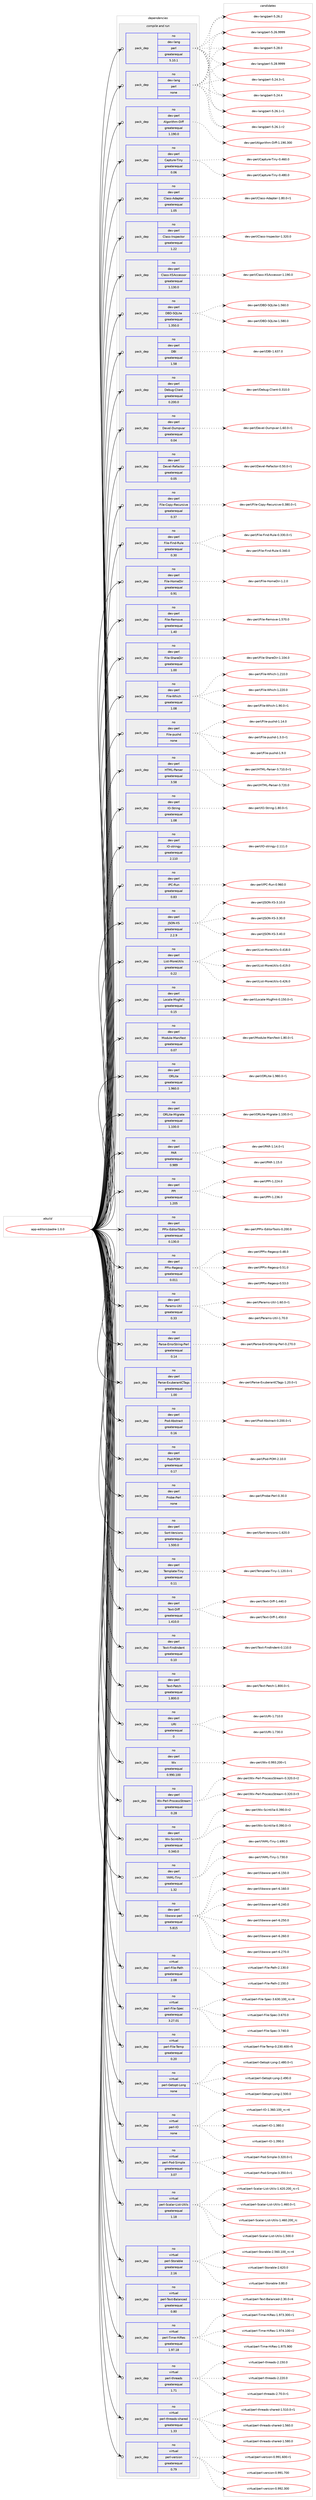 digraph prolog {

# *************
# Graph options
# *************

newrank=true;
concentrate=true;
compound=true;
graph [rankdir=LR,fontname=Helvetica,fontsize=10,ranksep=1.5];#, ranksep=2.5, nodesep=0.2];
edge  [arrowhead=vee];
node  [fontname=Helvetica,fontsize=10];

# **********
# The ebuild
# **********

subgraph cluster_leftcol {
color=gray;
rank=same;
label=<<i>ebuild</i>>;
id [label="app-editors/padre-1.0.0", color=red, width=4, href="../app-editors/padre-1.0.0.svg"];
}

# ****************
# The dependencies
# ****************

subgraph cluster_midcol {
color=gray;
label=<<i>dependencies</i>>;
subgraph cluster_compile {
fillcolor="#eeeeee";
style=filled;
label=<<i>compile</i>>;
}
subgraph cluster_compileandrun {
fillcolor="#eeeeee";
style=filled;
label=<<i>compile and run</i>>;
subgraph pack912309 {
dependency1281270 [label=<<TABLE BORDER="0" CELLBORDER="1" CELLSPACING="0" CELLPADDING="4" WIDTH="220"><TR><TD ROWSPAN="6" CELLPADDING="30">pack_dep</TD></TR><TR><TD WIDTH="110">no</TD></TR><TR><TD>dev-lang</TD></TR><TR><TD>perl</TD></TR><TR><TD>greaterequal</TD></TR><TR><TD>5.10.1</TD></TR></TABLE>>, shape=none, color=blue];
}
id:e -> dependency1281270:w [weight=20,style="solid",arrowhead="odotvee"];
subgraph pack912310 {
dependency1281271 [label=<<TABLE BORDER="0" CELLBORDER="1" CELLSPACING="0" CELLPADDING="4" WIDTH="220"><TR><TD ROWSPAN="6" CELLPADDING="30">pack_dep</TD></TR><TR><TD WIDTH="110">no</TD></TR><TR><TD>dev-lang</TD></TR><TR><TD>perl</TD></TR><TR><TD>none</TD></TR><TR><TD></TD></TR></TABLE>>, shape=none, color=blue];
}
id:e -> dependency1281271:w [weight=20,style="solid",arrowhead="odotvee"];
subgraph pack912311 {
dependency1281272 [label=<<TABLE BORDER="0" CELLBORDER="1" CELLSPACING="0" CELLPADDING="4" WIDTH="220"><TR><TD ROWSPAN="6" CELLPADDING="30">pack_dep</TD></TR><TR><TD WIDTH="110">no</TD></TR><TR><TD>dev-perl</TD></TR><TR><TD>Algorithm-Diff</TD></TR><TR><TD>greaterequal</TD></TR><TR><TD>1.190.0</TD></TR></TABLE>>, shape=none, color=blue];
}
id:e -> dependency1281272:w [weight=20,style="solid",arrowhead="odotvee"];
subgraph pack912312 {
dependency1281273 [label=<<TABLE BORDER="0" CELLBORDER="1" CELLSPACING="0" CELLPADDING="4" WIDTH="220"><TR><TD ROWSPAN="6" CELLPADDING="30">pack_dep</TD></TR><TR><TD WIDTH="110">no</TD></TR><TR><TD>dev-perl</TD></TR><TR><TD>Capture-Tiny</TD></TR><TR><TD>greaterequal</TD></TR><TR><TD>0.06</TD></TR></TABLE>>, shape=none, color=blue];
}
id:e -> dependency1281273:w [weight=20,style="solid",arrowhead="odotvee"];
subgraph pack912313 {
dependency1281274 [label=<<TABLE BORDER="0" CELLBORDER="1" CELLSPACING="0" CELLPADDING="4" WIDTH="220"><TR><TD ROWSPAN="6" CELLPADDING="30">pack_dep</TD></TR><TR><TD WIDTH="110">no</TD></TR><TR><TD>dev-perl</TD></TR><TR><TD>Class-Adapter</TD></TR><TR><TD>greaterequal</TD></TR><TR><TD>1.05</TD></TR></TABLE>>, shape=none, color=blue];
}
id:e -> dependency1281274:w [weight=20,style="solid",arrowhead="odotvee"];
subgraph pack912314 {
dependency1281275 [label=<<TABLE BORDER="0" CELLBORDER="1" CELLSPACING="0" CELLPADDING="4" WIDTH="220"><TR><TD ROWSPAN="6" CELLPADDING="30">pack_dep</TD></TR><TR><TD WIDTH="110">no</TD></TR><TR><TD>dev-perl</TD></TR><TR><TD>Class-Inspector</TD></TR><TR><TD>greaterequal</TD></TR><TR><TD>1.22</TD></TR></TABLE>>, shape=none, color=blue];
}
id:e -> dependency1281275:w [weight=20,style="solid",arrowhead="odotvee"];
subgraph pack912315 {
dependency1281276 [label=<<TABLE BORDER="0" CELLBORDER="1" CELLSPACING="0" CELLPADDING="4" WIDTH="220"><TR><TD ROWSPAN="6" CELLPADDING="30">pack_dep</TD></TR><TR><TD WIDTH="110">no</TD></TR><TR><TD>dev-perl</TD></TR><TR><TD>Class-XSAccessor</TD></TR><TR><TD>greaterequal</TD></TR><TR><TD>1.130.0</TD></TR></TABLE>>, shape=none, color=blue];
}
id:e -> dependency1281276:w [weight=20,style="solid",arrowhead="odotvee"];
subgraph pack912316 {
dependency1281277 [label=<<TABLE BORDER="0" CELLBORDER="1" CELLSPACING="0" CELLPADDING="4" WIDTH="220"><TR><TD ROWSPAN="6" CELLPADDING="30">pack_dep</TD></TR><TR><TD WIDTH="110">no</TD></TR><TR><TD>dev-perl</TD></TR><TR><TD>DBD-SQLite</TD></TR><TR><TD>greaterequal</TD></TR><TR><TD>1.350.0</TD></TR></TABLE>>, shape=none, color=blue];
}
id:e -> dependency1281277:w [weight=20,style="solid",arrowhead="odotvee"];
subgraph pack912317 {
dependency1281278 [label=<<TABLE BORDER="0" CELLBORDER="1" CELLSPACING="0" CELLPADDING="4" WIDTH="220"><TR><TD ROWSPAN="6" CELLPADDING="30">pack_dep</TD></TR><TR><TD WIDTH="110">no</TD></TR><TR><TD>dev-perl</TD></TR><TR><TD>DBI</TD></TR><TR><TD>greaterequal</TD></TR><TR><TD>1.58</TD></TR></TABLE>>, shape=none, color=blue];
}
id:e -> dependency1281278:w [weight=20,style="solid",arrowhead="odotvee"];
subgraph pack912318 {
dependency1281279 [label=<<TABLE BORDER="0" CELLBORDER="1" CELLSPACING="0" CELLPADDING="4" WIDTH="220"><TR><TD ROWSPAN="6" CELLPADDING="30">pack_dep</TD></TR><TR><TD WIDTH="110">no</TD></TR><TR><TD>dev-perl</TD></TR><TR><TD>Debug-Client</TD></TR><TR><TD>greaterequal</TD></TR><TR><TD>0.200.0</TD></TR></TABLE>>, shape=none, color=blue];
}
id:e -> dependency1281279:w [weight=20,style="solid",arrowhead="odotvee"];
subgraph pack912319 {
dependency1281280 [label=<<TABLE BORDER="0" CELLBORDER="1" CELLSPACING="0" CELLPADDING="4" WIDTH="220"><TR><TD ROWSPAN="6" CELLPADDING="30">pack_dep</TD></TR><TR><TD WIDTH="110">no</TD></TR><TR><TD>dev-perl</TD></TR><TR><TD>Devel-Dumpvar</TD></TR><TR><TD>greaterequal</TD></TR><TR><TD>0.04</TD></TR></TABLE>>, shape=none, color=blue];
}
id:e -> dependency1281280:w [weight=20,style="solid",arrowhead="odotvee"];
subgraph pack912320 {
dependency1281281 [label=<<TABLE BORDER="0" CELLBORDER="1" CELLSPACING="0" CELLPADDING="4" WIDTH="220"><TR><TD ROWSPAN="6" CELLPADDING="30">pack_dep</TD></TR><TR><TD WIDTH="110">no</TD></TR><TR><TD>dev-perl</TD></TR><TR><TD>Devel-Refactor</TD></TR><TR><TD>greaterequal</TD></TR><TR><TD>0.05</TD></TR></TABLE>>, shape=none, color=blue];
}
id:e -> dependency1281281:w [weight=20,style="solid",arrowhead="odotvee"];
subgraph pack912321 {
dependency1281282 [label=<<TABLE BORDER="0" CELLBORDER="1" CELLSPACING="0" CELLPADDING="4" WIDTH="220"><TR><TD ROWSPAN="6" CELLPADDING="30">pack_dep</TD></TR><TR><TD WIDTH="110">no</TD></TR><TR><TD>dev-perl</TD></TR><TR><TD>File-Copy-Recursive</TD></TR><TR><TD>greaterequal</TD></TR><TR><TD>0.37</TD></TR></TABLE>>, shape=none, color=blue];
}
id:e -> dependency1281282:w [weight=20,style="solid",arrowhead="odotvee"];
subgraph pack912322 {
dependency1281283 [label=<<TABLE BORDER="0" CELLBORDER="1" CELLSPACING="0" CELLPADDING="4" WIDTH="220"><TR><TD ROWSPAN="6" CELLPADDING="30">pack_dep</TD></TR><TR><TD WIDTH="110">no</TD></TR><TR><TD>dev-perl</TD></TR><TR><TD>File-Find-Rule</TD></TR><TR><TD>greaterequal</TD></TR><TR><TD>0.30</TD></TR></TABLE>>, shape=none, color=blue];
}
id:e -> dependency1281283:w [weight=20,style="solid",arrowhead="odotvee"];
subgraph pack912323 {
dependency1281284 [label=<<TABLE BORDER="0" CELLBORDER="1" CELLSPACING="0" CELLPADDING="4" WIDTH="220"><TR><TD ROWSPAN="6" CELLPADDING="30">pack_dep</TD></TR><TR><TD WIDTH="110">no</TD></TR><TR><TD>dev-perl</TD></TR><TR><TD>File-HomeDir</TD></TR><TR><TD>greaterequal</TD></TR><TR><TD>0.91</TD></TR></TABLE>>, shape=none, color=blue];
}
id:e -> dependency1281284:w [weight=20,style="solid",arrowhead="odotvee"];
subgraph pack912324 {
dependency1281285 [label=<<TABLE BORDER="0" CELLBORDER="1" CELLSPACING="0" CELLPADDING="4" WIDTH="220"><TR><TD ROWSPAN="6" CELLPADDING="30">pack_dep</TD></TR><TR><TD WIDTH="110">no</TD></TR><TR><TD>dev-perl</TD></TR><TR><TD>File-Remove</TD></TR><TR><TD>greaterequal</TD></TR><TR><TD>1.40</TD></TR></TABLE>>, shape=none, color=blue];
}
id:e -> dependency1281285:w [weight=20,style="solid",arrowhead="odotvee"];
subgraph pack912325 {
dependency1281286 [label=<<TABLE BORDER="0" CELLBORDER="1" CELLSPACING="0" CELLPADDING="4" WIDTH="220"><TR><TD ROWSPAN="6" CELLPADDING="30">pack_dep</TD></TR><TR><TD WIDTH="110">no</TD></TR><TR><TD>dev-perl</TD></TR><TR><TD>File-ShareDir</TD></TR><TR><TD>greaterequal</TD></TR><TR><TD>1.00</TD></TR></TABLE>>, shape=none, color=blue];
}
id:e -> dependency1281286:w [weight=20,style="solid",arrowhead="odotvee"];
subgraph pack912326 {
dependency1281287 [label=<<TABLE BORDER="0" CELLBORDER="1" CELLSPACING="0" CELLPADDING="4" WIDTH="220"><TR><TD ROWSPAN="6" CELLPADDING="30">pack_dep</TD></TR><TR><TD WIDTH="110">no</TD></TR><TR><TD>dev-perl</TD></TR><TR><TD>File-Which</TD></TR><TR><TD>greaterequal</TD></TR><TR><TD>1.08</TD></TR></TABLE>>, shape=none, color=blue];
}
id:e -> dependency1281287:w [weight=20,style="solid",arrowhead="odotvee"];
subgraph pack912327 {
dependency1281288 [label=<<TABLE BORDER="0" CELLBORDER="1" CELLSPACING="0" CELLPADDING="4" WIDTH="220"><TR><TD ROWSPAN="6" CELLPADDING="30">pack_dep</TD></TR><TR><TD WIDTH="110">no</TD></TR><TR><TD>dev-perl</TD></TR><TR><TD>File-pushd</TD></TR><TR><TD>none</TD></TR><TR><TD></TD></TR></TABLE>>, shape=none, color=blue];
}
id:e -> dependency1281288:w [weight=20,style="solid",arrowhead="odotvee"];
subgraph pack912328 {
dependency1281289 [label=<<TABLE BORDER="0" CELLBORDER="1" CELLSPACING="0" CELLPADDING="4" WIDTH="220"><TR><TD ROWSPAN="6" CELLPADDING="30">pack_dep</TD></TR><TR><TD WIDTH="110">no</TD></TR><TR><TD>dev-perl</TD></TR><TR><TD>HTML-Parser</TD></TR><TR><TD>greaterequal</TD></TR><TR><TD>3.58</TD></TR></TABLE>>, shape=none, color=blue];
}
id:e -> dependency1281289:w [weight=20,style="solid",arrowhead="odotvee"];
subgraph pack912329 {
dependency1281290 [label=<<TABLE BORDER="0" CELLBORDER="1" CELLSPACING="0" CELLPADDING="4" WIDTH="220"><TR><TD ROWSPAN="6" CELLPADDING="30">pack_dep</TD></TR><TR><TD WIDTH="110">no</TD></TR><TR><TD>dev-perl</TD></TR><TR><TD>IO-String</TD></TR><TR><TD>greaterequal</TD></TR><TR><TD>1.08</TD></TR></TABLE>>, shape=none, color=blue];
}
id:e -> dependency1281290:w [weight=20,style="solid",arrowhead="odotvee"];
subgraph pack912330 {
dependency1281291 [label=<<TABLE BORDER="0" CELLBORDER="1" CELLSPACING="0" CELLPADDING="4" WIDTH="220"><TR><TD ROWSPAN="6" CELLPADDING="30">pack_dep</TD></TR><TR><TD WIDTH="110">no</TD></TR><TR><TD>dev-perl</TD></TR><TR><TD>IO-stringy</TD></TR><TR><TD>greaterequal</TD></TR><TR><TD>2.110</TD></TR></TABLE>>, shape=none, color=blue];
}
id:e -> dependency1281291:w [weight=20,style="solid",arrowhead="odotvee"];
subgraph pack912331 {
dependency1281292 [label=<<TABLE BORDER="0" CELLBORDER="1" CELLSPACING="0" CELLPADDING="4" WIDTH="220"><TR><TD ROWSPAN="6" CELLPADDING="30">pack_dep</TD></TR><TR><TD WIDTH="110">no</TD></TR><TR><TD>dev-perl</TD></TR><TR><TD>IPC-Run</TD></TR><TR><TD>greaterequal</TD></TR><TR><TD>0.83</TD></TR></TABLE>>, shape=none, color=blue];
}
id:e -> dependency1281292:w [weight=20,style="solid",arrowhead="odotvee"];
subgraph pack912332 {
dependency1281293 [label=<<TABLE BORDER="0" CELLBORDER="1" CELLSPACING="0" CELLPADDING="4" WIDTH="220"><TR><TD ROWSPAN="6" CELLPADDING="30">pack_dep</TD></TR><TR><TD WIDTH="110">no</TD></TR><TR><TD>dev-perl</TD></TR><TR><TD>JSON-XS</TD></TR><TR><TD>greaterequal</TD></TR><TR><TD>2.2.9</TD></TR></TABLE>>, shape=none, color=blue];
}
id:e -> dependency1281293:w [weight=20,style="solid",arrowhead="odotvee"];
subgraph pack912333 {
dependency1281294 [label=<<TABLE BORDER="0" CELLBORDER="1" CELLSPACING="0" CELLPADDING="4" WIDTH="220"><TR><TD ROWSPAN="6" CELLPADDING="30">pack_dep</TD></TR><TR><TD WIDTH="110">no</TD></TR><TR><TD>dev-perl</TD></TR><TR><TD>List-MoreUtils</TD></TR><TR><TD>greaterequal</TD></TR><TR><TD>0.22</TD></TR></TABLE>>, shape=none, color=blue];
}
id:e -> dependency1281294:w [weight=20,style="solid",arrowhead="odotvee"];
subgraph pack912334 {
dependency1281295 [label=<<TABLE BORDER="0" CELLBORDER="1" CELLSPACING="0" CELLPADDING="4" WIDTH="220"><TR><TD ROWSPAN="6" CELLPADDING="30">pack_dep</TD></TR><TR><TD WIDTH="110">no</TD></TR><TR><TD>dev-perl</TD></TR><TR><TD>Locale-Msgfmt</TD></TR><TR><TD>greaterequal</TD></TR><TR><TD>0.15</TD></TR></TABLE>>, shape=none, color=blue];
}
id:e -> dependency1281295:w [weight=20,style="solid",arrowhead="odotvee"];
subgraph pack912335 {
dependency1281296 [label=<<TABLE BORDER="0" CELLBORDER="1" CELLSPACING="0" CELLPADDING="4" WIDTH="220"><TR><TD ROWSPAN="6" CELLPADDING="30">pack_dep</TD></TR><TR><TD WIDTH="110">no</TD></TR><TR><TD>dev-perl</TD></TR><TR><TD>Module-Manifest</TD></TR><TR><TD>greaterequal</TD></TR><TR><TD>0.07</TD></TR></TABLE>>, shape=none, color=blue];
}
id:e -> dependency1281296:w [weight=20,style="solid",arrowhead="odotvee"];
subgraph pack912336 {
dependency1281297 [label=<<TABLE BORDER="0" CELLBORDER="1" CELLSPACING="0" CELLPADDING="4" WIDTH="220"><TR><TD ROWSPAN="6" CELLPADDING="30">pack_dep</TD></TR><TR><TD WIDTH="110">no</TD></TR><TR><TD>dev-perl</TD></TR><TR><TD>ORLite</TD></TR><TR><TD>greaterequal</TD></TR><TR><TD>1.960.0</TD></TR></TABLE>>, shape=none, color=blue];
}
id:e -> dependency1281297:w [weight=20,style="solid",arrowhead="odotvee"];
subgraph pack912337 {
dependency1281298 [label=<<TABLE BORDER="0" CELLBORDER="1" CELLSPACING="0" CELLPADDING="4" WIDTH="220"><TR><TD ROWSPAN="6" CELLPADDING="30">pack_dep</TD></TR><TR><TD WIDTH="110">no</TD></TR><TR><TD>dev-perl</TD></TR><TR><TD>ORLite-Migrate</TD></TR><TR><TD>greaterequal</TD></TR><TR><TD>1.100.0</TD></TR></TABLE>>, shape=none, color=blue];
}
id:e -> dependency1281298:w [weight=20,style="solid",arrowhead="odotvee"];
subgraph pack912338 {
dependency1281299 [label=<<TABLE BORDER="0" CELLBORDER="1" CELLSPACING="0" CELLPADDING="4" WIDTH="220"><TR><TD ROWSPAN="6" CELLPADDING="30">pack_dep</TD></TR><TR><TD WIDTH="110">no</TD></TR><TR><TD>dev-perl</TD></TR><TR><TD>PAR</TD></TR><TR><TD>greaterequal</TD></TR><TR><TD>0.989</TD></TR></TABLE>>, shape=none, color=blue];
}
id:e -> dependency1281299:w [weight=20,style="solid",arrowhead="odotvee"];
subgraph pack912339 {
dependency1281300 [label=<<TABLE BORDER="0" CELLBORDER="1" CELLSPACING="0" CELLPADDING="4" WIDTH="220"><TR><TD ROWSPAN="6" CELLPADDING="30">pack_dep</TD></TR><TR><TD WIDTH="110">no</TD></TR><TR><TD>dev-perl</TD></TR><TR><TD>PPI</TD></TR><TR><TD>greaterequal</TD></TR><TR><TD>1.205</TD></TR></TABLE>>, shape=none, color=blue];
}
id:e -> dependency1281300:w [weight=20,style="solid",arrowhead="odotvee"];
subgraph pack912340 {
dependency1281301 [label=<<TABLE BORDER="0" CELLBORDER="1" CELLSPACING="0" CELLPADDING="4" WIDTH="220"><TR><TD ROWSPAN="6" CELLPADDING="30">pack_dep</TD></TR><TR><TD WIDTH="110">no</TD></TR><TR><TD>dev-perl</TD></TR><TR><TD>PPIx-EditorTools</TD></TR><TR><TD>greaterequal</TD></TR><TR><TD>0.130.0</TD></TR></TABLE>>, shape=none, color=blue];
}
id:e -> dependency1281301:w [weight=20,style="solid",arrowhead="odotvee"];
subgraph pack912341 {
dependency1281302 [label=<<TABLE BORDER="0" CELLBORDER="1" CELLSPACING="0" CELLPADDING="4" WIDTH="220"><TR><TD ROWSPAN="6" CELLPADDING="30">pack_dep</TD></TR><TR><TD WIDTH="110">no</TD></TR><TR><TD>dev-perl</TD></TR><TR><TD>PPIx-Regexp</TD></TR><TR><TD>greaterequal</TD></TR><TR><TD>0.011</TD></TR></TABLE>>, shape=none, color=blue];
}
id:e -> dependency1281302:w [weight=20,style="solid",arrowhead="odotvee"];
subgraph pack912342 {
dependency1281303 [label=<<TABLE BORDER="0" CELLBORDER="1" CELLSPACING="0" CELLPADDING="4" WIDTH="220"><TR><TD ROWSPAN="6" CELLPADDING="30">pack_dep</TD></TR><TR><TD WIDTH="110">no</TD></TR><TR><TD>dev-perl</TD></TR><TR><TD>Params-Util</TD></TR><TR><TD>greaterequal</TD></TR><TR><TD>0.33</TD></TR></TABLE>>, shape=none, color=blue];
}
id:e -> dependency1281303:w [weight=20,style="solid",arrowhead="odotvee"];
subgraph pack912343 {
dependency1281304 [label=<<TABLE BORDER="0" CELLBORDER="1" CELLSPACING="0" CELLPADDING="4" WIDTH="220"><TR><TD ROWSPAN="6" CELLPADDING="30">pack_dep</TD></TR><TR><TD WIDTH="110">no</TD></TR><TR><TD>dev-perl</TD></TR><TR><TD>Parse-ErrorString-Perl</TD></TR><TR><TD>greaterequal</TD></TR><TR><TD>0.14</TD></TR></TABLE>>, shape=none, color=blue];
}
id:e -> dependency1281304:w [weight=20,style="solid",arrowhead="odotvee"];
subgraph pack912344 {
dependency1281305 [label=<<TABLE BORDER="0" CELLBORDER="1" CELLSPACING="0" CELLPADDING="4" WIDTH="220"><TR><TD ROWSPAN="6" CELLPADDING="30">pack_dep</TD></TR><TR><TD WIDTH="110">no</TD></TR><TR><TD>dev-perl</TD></TR><TR><TD>Parse-ExuberantCTags</TD></TR><TR><TD>greaterequal</TD></TR><TR><TD>1.00</TD></TR></TABLE>>, shape=none, color=blue];
}
id:e -> dependency1281305:w [weight=20,style="solid",arrowhead="odotvee"];
subgraph pack912345 {
dependency1281306 [label=<<TABLE BORDER="0" CELLBORDER="1" CELLSPACING="0" CELLPADDING="4" WIDTH="220"><TR><TD ROWSPAN="6" CELLPADDING="30">pack_dep</TD></TR><TR><TD WIDTH="110">no</TD></TR><TR><TD>dev-perl</TD></TR><TR><TD>Pod-Abstract</TD></TR><TR><TD>greaterequal</TD></TR><TR><TD>0.16</TD></TR></TABLE>>, shape=none, color=blue];
}
id:e -> dependency1281306:w [weight=20,style="solid",arrowhead="odotvee"];
subgraph pack912346 {
dependency1281307 [label=<<TABLE BORDER="0" CELLBORDER="1" CELLSPACING="0" CELLPADDING="4" WIDTH="220"><TR><TD ROWSPAN="6" CELLPADDING="30">pack_dep</TD></TR><TR><TD WIDTH="110">no</TD></TR><TR><TD>dev-perl</TD></TR><TR><TD>Pod-POM</TD></TR><TR><TD>greaterequal</TD></TR><TR><TD>0.17</TD></TR></TABLE>>, shape=none, color=blue];
}
id:e -> dependency1281307:w [weight=20,style="solid",arrowhead="odotvee"];
subgraph pack912347 {
dependency1281308 [label=<<TABLE BORDER="0" CELLBORDER="1" CELLSPACING="0" CELLPADDING="4" WIDTH="220"><TR><TD ROWSPAN="6" CELLPADDING="30">pack_dep</TD></TR><TR><TD WIDTH="110">no</TD></TR><TR><TD>dev-perl</TD></TR><TR><TD>Probe-Perl</TD></TR><TR><TD>none</TD></TR><TR><TD></TD></TR></TABLE>>, shape=none, color=blue];
}
id:e -> dependency1281308:w [weight=20,style="solid",arrowhead="odotvee"];
subgraph pack912348 {
dependency1281309 [label=<<TABLE BORDER="0" CELLBORDER="1" CELLSPACING="0" CELLPADDING="4" WIDTH="220"><TR><TD ROWSPAN="6" CELLPADDING="30">pack_dep</TD></TR><TR><TD WIDTH="110">no</TD></TR><TR><TD>dev-perl</TD></TR><TR><TD>Sort-Versions</TD></TR><TR><TD>greaterequal</TD></TR><TR><TD>1.500.0</TD></TR></TABLE>>, shape=none, color=blue];
}
id:e -> dependency1281309:w [weight=20,style="solid",arrowhead="odotvee"];
subgraph pack912349 {
dependency1281310 [label=<<TABLE BORDER="0" CELLBORDER="1" CELLSPACING="0" CELLPADDING="4" WIDTH="220"><TR><TD ROWSPAN="6" CELLPADDING="30">pack_dep</TD></TR><TR><TD WIDTH="110">no</TD></TR><TR><TD>dev-perl</TD></TR><TR><TD>Template-Tiny</TD></TR><TR><TD>greaterequal</TD></TR><TR><TD>0.11</TD></TR></TABLE>>, shape=none, color=blue];
}
id:e -> dependency1281310:w [weight=20,style="solid",arrowhead="odotvee"];
subgraph pack912350 {
dependency1281311 [label=<<TABLE BORDER="0" CELLBORDER="1" CELLSPACING="0" CELLPADDING="4" WIDTH="220"><TR><TD ROWSPAN="6" CELLPADDING="30">pack_dep</TD></TR><TR><TD WIDTH="110">no</TD></TR><TR><TD>dev-perl</TD></TR><TR><TD>Text-Diff</TD></TR><TR><TD>greaterequal</TD></TR><TR><TD>1.410.0</TD></TR></TABLE>>, shape=none, color=blue];
}
id:e -> dependency1281311:w [weight=20,style="solid",arrowhead="odotvee"];
subgraph pack912351 {
dependency1281312 [label=<<TABLE BORDER="0" CELLBORDER="1" CELLSPACING="0" CELLPADDING="4" WIDTH="220"><TR><TD ROWSPAN="6" CELLPADDING="30">pack_dep</TD></TR><TR><TD WIDTH="110">no</TD></TR><TR><TD>dev-perl</TD></TR><TR><TD>Text-FindIndent</TD></TR><TR><TD>greaterequal</TD></TR><TR><TD>0.10</TD></TR></TABLE>>, shape=none, color=blue];
}
id:e -> dependency1281312:w [weight=20,style="solid",arrowhead="odotvee"];
subgraph pack912352 {
dependency1281313 [label=<<TABLE BORDER="0" CELLBORDER="1" CELLSPACING="0" CELLPADDING="4" WIDTH="220"><TR><TD ROWSPAN="6" CELLPADDING="30">pack_dep</TD></TR><TR><TD WIDTH="110">no</TD></TR><TR><TD>dev-perl</TD></TR><TR><TD>Text-Patch</TD></TR><TR><TD>greaterequal</TD></TR><TR><TD>1.800.0</TD></TR></TABLE>>, shape=none, color=blue];
}
id:e -> dependency1281313:w [weight=20,style="solid",arrowhead="odotvee"];
subgraph pack912353 {
dependency1281314 [label=<<TABLE BORDER="0" CELLBORDER="1" CELLSPACING="0" CELLPADDING="4" WIDTH="220"><TR><TD ROWSPAN="6" CELLPADDING="30">pack_dep</TD></TR><TR><TD WIDTH="110">no</TD></TR><TR><TD>dev-perl</TD></TR><TR><TD>URI</TD></TR><TR><TD>greaterequal</TD></TR><TR><TD>0</TD></TR></TABLE>>, shape=none, color=blue];
}
id:e -> dependency1281314:w [weight=20,style="solid",arrowhead="odotvee"];
subgraph pack912354 {
dependency1281315 [label=<<TABLE BORDER="0" CELLBORDER="1" CELLSPACING="0" CELLPADDING="4" WIDTH="220"><TR><TD ROWSPAN="6" CELLPADDING="30">pack_dep</TD></TR><TR><TD WIDTH="110">no</TD></TR><TR><TD>dev-perl</TD></TR><TR><TD>Wx</TD></TR><TR><TD>greaterequal</TD></TR><TR><TD>0.990.100</TD></TR></TABLE>>, shape=none, color=blue];
}
id:e -> dependency1281315:w [weight=20,style="solid",arrowhead="odotvee"];
subgraph pack912355 {
dependency1281316 [label=<<TABLE BORDER="0" CELLBORDER="1" CELLSPACING="0" CELLPADDING="4" WIDTH="220"><TR><TD ROWSPAN="6" CELLPADDING="30">pack_dep</TD></TR><TR><TD WIDTH="110">no</TD></TR><TR><TD>dev-perl</TD></TR><TR><TD>Wx-Perl-ProcessStream</TD></TR><TR><TD>greaterequal</TD></TR><TR><TD>0.28</TD></TR></TABLE>>, shape=none, color=blue];
}
id:e -> dependency1281316:w [weight=20,style="solid",arrowhead="odotvee"];
subgraph pack912356 {
dependency1281317 [label=<<TABLE BORDER="0" CELLBORDER="1" CELLSPACING="0" CELLPADDING="4" WIDTH="220"><TR><TD ROWSPAN="6" CELLPADDING="30">pack_dep</TD></TR><TR><TD WIDTH="110">no</TD></TR><TR><TD>dev-perl</TD></TR><TR><TD>Wx-Scintilla</TD></TR><TR><TD>greaterequal</TD></TR><TR><TD>0.340.0</TD></TR></TABLE>>, shape=none, color=blue];
}
id:e -> dependency1281317:w [weight=20,style="solid",arrowhead="odotvee"];
subgraph pack912357 {
dependency1281318 [label=<<TABLE BORDER="0" CELLBORDER="1" CELLSPACING="0" CELLPADDING="4" WIDTH="220"><TR><TD ROWSPAN="6" CELLPADDING="30">pack_dep</TD></TR><TR><TD WIDTH="110">no</TD></TR><TR><TD>dev-perl</TD></TR><TR><TD>YAML-Tiny</TD></TR><TR><TD>greaterequal</TD></TR><TR><TD>1.32</TD></TR></TABLE>>, shape=none, color=blue];
}
id:e -> dependency1281318:w [weight=20,style="solid",arrowhead="odotvee"];
subgraph pack912358 {
dependency1281319 [label=<<TABLE BORDER="0" CELLBORDER="1" CELLSPACING="0" CELLPADDING="4" WIDTH="220"><TR><TD ROWSPAN="6" CELLPADDING="30">pack_dep</TD></TR><TR><TD WIDTH="110">no</TD></TR><TR><TD>dev-perl</TD></TR><TR><TD>libwww-perl</TD></TR><TR><TD>greaterequal</TD></TR><TR><TD>5.815</TD></TR></TABLE>>, shape=none, color=blue];
}
id:e -> dependency1281319:w [weight=20,style="solid",arrowhead="odotvee"];
subgraph pack912359 {
dependency1281320 [label=<<TABLE BORDER="0" CELLBORDER="1" CELLSPACING="0" CELLPADDING="4" WIDTH="220"><TR><TD ROWSPAN="6" CELLPADDING="30">pack_dep</TD></TR><TR><TD WIDTH="110">no</TD></TR><TR><TD>virtual</TD></TR><TR><TD>perl-File-Path</TD></TR><TR><TD>greaterequal</TD></TR><TR><TD>2.08</TD></TR></TABLE>>, shape=none, color=blue];
}
id:e -> dependency1281320:w [weight=20,style="solid",arrowhead="odotvee"];
subgraph pack912360 {
dependency1281321 [label=<<TABLE BORDER="0" CELLBORDER="1" CELLSPACING="0" CELLPADDING="4" WIDTH="220"><TR><TD ROWSPAN="6" CELLPADDING="30">pack_dep</TD></TR><TR><TD WIDTH="110">no</TD></TR><TR><TD>virtual</TD></TR><TR><TD>perl-File-Spec</TD></TR><TR><TD>greaterequal</TD></TR><TR><TD>3.27.01</TD></TR></TABLE>>, shape=none, color=blue];
}
id:e -> dependency1281321:w [weight=20,style="solid",arrowhead="odotvee"];
subgraph pack912361 {
dependency1281322 [label=<<TABLE BORDER="0" CELLBORDER="1" CELLSPACING="0" CELLPADDING="4" WIDTH="220"><TR><TD ROWSPAN="6" CELLPADDING="30">pack_dep</TD></TR><TR><TD WIDTH="110">no</TD></TR><TR><TD>virtual</TD></TR><TR><TD>perl-File-Temp</TD></TR><TR><TD>greaterequal</TD></TR><TR><TD>0.20</TD></TR></TABLE>>, shape=none, color=blue];
}
id:e -> dependency1281322:w [weight=20,style="solid",arrowhead="odotvee"];
subgraph pack912362 {
dependency1281323 [label=<<TABLE BORDER="0" CELLBORDER="1" CELLSPACING="0" CELLPADDING="4" WIDTH="220"><TR><TD ROWSPAN="6" CELLPADDING="30">pack_dep</TD></TR><TR><TD WIDTH="110">no</TD></TR><TR><TD>virtual</TD></TR><TR><TD>perl-Getopt-Long</TD></TR><TR><TD>none</TD></TR><TR><TD></TD></TR></TABLE>>, shape=none, color=blue];
}
id:e -> dependency1281323:w [weight=20,style="solid",arrowhead="odotvee"];
subgraph pack912363 {
dependency1281324 [label=<<TABLE BORDER="0" CELLBORDER="1" CELLSPACING="0" CELLPADDING="4" WIDTH="220"><TR><TD ROWSPAN="6" CELLPADDING="30">pack_dep</TD></TR><TR><TD WIDTH="110">no</TD></TR><TR><TD>virtual</TD></TR><TR><TD>perl-IO</TD></TR><TR><TD>none</TD></TR><TR><TD></TD></TR></TABLE>>, shape=none, color=blue];
}
id:e -> dependency1281324:w [weight=20,style="solid",arrowhead="odotvee"];
subgraph pack912364 {
dependency1281325 [label=<<TABLE BORDER="0" CELLBORDER="1" CELLSPACING="0" CELLPADDING="4" WIDTH="220"><TR><TD ROWSPAN="6" CELLPADDING="30">pack_dep</TD></TR><TR><TD WIDTH="110">no</TD></TR><TR><TD>virtual</TD></TR><TR><TD>perl-Pod-Simple</TD></TR><TR><TD>greaterequal</TD></TR><TR><TD>3.07</TD></TR></TABLE>>, shape=none, color=blue];
}
id:e -> dependency1281325:w [weight=20,style="solid",arrowhead="odotvee"];
subgraph pack912365 {
dependency1281326 [label=<<TABLE BORDER="0" CELLBORDER="1" CELLSPACING="0" CELLPADDING="4" WIDTH="220"><TR><TD ROWSPAN="6" CELLPADDING="30">pack_dep</TD></TR><TR><TD WIDTH="110">no</TD></TR><TR><TD>virtual</TD></TR><TR><TD>perl-Scalar-List-Utils</TD></TR><TR><TD>greaterequal</TD></TR><TR><TD>1.18</TD></TR></TABLE>>, shape=none, color=blue];
}
id:e -> dependency1281326:w [weight=20,style="solid",arrowhead="odotvee"];
subgraph pack912366 {
dependency1281327 [label=<<TABLE BORDER="0" CELLBORDER="1" CELLSPACING="0" CELLPADDING="4" WIDTH="220"><TR><TD ROWSPAN="6" CELLPADDING="30">pack_dep</TD></TR><TR><TD WIDTH="110">no</TD></TR><TR><TD>virtual</TD></TR><TR><TD>perl-Storable</TD></TR><TR><TD>greaterequal</TD></TR><TR><TD>2.16</TD></TR></TABLE>>, shape=none, color=blue];
}
id:e -> dependency1281327:w [weight=20,style="solid",arrowhead="odotvee"];
subgraph pack912367 {
dependency1281328 [label=<<TABLE BORDER="0" CELLBORDER="1" CELLSPACING="0" CELLPADDING="4" WIDTH="220"><TR><TD ROWSPAN="6" CELLPADDING="30">pack_dep</TD></TR><TR><TD WIDTH="110">no</TD></TR><TR><TD>virtual</TD></TR><TR><TD>perl-Text-Balanced</TD></TR><TR><TD>greaterequal</TD></TR><TR><TD>0.80</TD></TR></TABLE>>, shape=none, color=blue];
}
id:e -> dependency1281328:w [weight=20,style="solid",arrowhead="odotvee"];
subgraph pack912368 {
dependency1281329 [label=<<TABLE BORDER="0" CELLBORDER="1" CELLSPACING="0" CELLPADDING="4" WIDTH="220"><TR><TD ROWSPAN="6" CELLPADDING="30">pack_dep</TD></TR><TR><TD WIDTH="110">no</TD></TR><TR><TD>virtual</TD></TR><TR><TD>perl-Time-HiRes</TD></TR><TR><TD>greaterequal</TD></TR><TR><TD>1.97.18</TD></TR></TABLE>>, shape=none, color=blue];
}
id:e -> dependency1281329:w [weight=20,style="solid",arrowhead="odotvee"];
subgraph pack912369 {
dependency1281330 [label=<<TABLE BORDER="0" CELLBORDER="1" CELLSPACING="0" CELLPADDING="4" WIDTH="220"><TR><TD ROWSPAN="6" CELLPADDING="30">pack_dep</TD></TR><TR><TD WIDTH="110">no</TD></TR><TR><TD>virtual</TD></TR><TR><TD>perl-threads</TD></TR><TR><TD>greaterequal</TD></TR><TR><TD>1.71</TD></TR></TABLE>>, shape=none, color=blue];
}
id:e -> dependency1281330:w [weight=20,style="solid",arrowhead="odotvee"];
subgraph pack912370 {
dependency1281331 [label=<<TABLE BORDER="0" CELLBORDER="1" CELLSPACING="0" CELLPADDING="4" WIDTH="220"><TR><TD ROWSPAN="6" CELLPADDING="30">pack_dep</TD></TR><TR><TD WIDTH="110">no</TD></TR><TR><TD>virtual</TD></TR><TR><TD>perl-threads-shared</TD></TR><TR><TD>greaterequal</TD></TR><TR><TD>1.33</TD></TR></TABLE>>, shape=none, color=blue];
}
id:e -> dependency1281331:w [weight=20,style="solid",arrowhead="odotvee"];
subgraph pack912371 {
dependency1281332 [label=<<TABLE BORDER="0" CELLBORDER="1" CELLSPACING="0" CELLPADDING="4" WIDTH="220"><TR><TD ROWSPAN="6" CELLPADDING="30">pack_dep</TD></TR><TR><TD WIDTH="110">no</TD></TR><TR><TD>virtual</TD></TR><TR><TD>perl-version</TD></TR><TR><TD>greaterequal</TD></TR><TR><TD>0.79</TD></TR></TABLE>>, shape=none, color=blue];
}
id:e -> dependency1281332:w [weight=20,style="solid",arrowhead="odotvee"];
}
subgraph cluster_run {
fillcolor="#eeeeee";
style=filled;
label=<<i>run</i>>;
}
}

# **************
# The candidates
# **************

subgraph cluster_choices {
rank=same;
color=gray;
label=<<i>candidates</i>>;

subgraph choice912309 {
color=black;
nodesep=1;
choice100101118451089711010347112101114108455346505246514511449 [label="dev-lang/perl-5.24.3-r1", color=red, width=4,href="../dev-lang/perl-5.24.3-r1.svg"];
choice10010111845108971101034711210111410845534650524652 [label="dev-lang/perl-5.24.4", color=red, width=4,href="../dev-lang/perl-5.24.4.svg"];
choice100101118451089711010347112101114108455346505446494511449 [label="dev-lang/perl-5.26.1-r1", color=red, width=4,href="../dev-lang/perl-5.26.1-r1.svg"];
choice100101118451089711010347112101114108455346505446494511450 [label="dev-lang/perl-5.26.1-r2", color=red, width=4,href="../dev-lang/perl-5.26.1-r2.svg"];
choice10010111845108971101034711210111410845534650544650 [label="dev-lang/perl-5.26.2", color=red, width=4,href="../dev-lang/perl-5.26.2.svg"];
choice10010111845108971101034711210111410845534650544657575757 [label="dev-lang/perl-5.26.9999", color=red, width=4,href="../dev-lang/perl-5.26.9999.svg"];
choice10010111845108971101034711210111410845534650564648 [label="dev-lang/perl-5.28.0", color=red, width=4,href="../dev-lang/perl-5.28.0.svg"];
choice10010111845108971101034711210111410845534650564657575757 [label="dev-lang/perl-5.28.9999", color=red, width=4,href="../dev-lang/perl-5.28.9999.svg"];
dependency1281270:e -> choice100101118451089711010347112101114108455346505246514511449:w [style=dotted,weight="100"];
dependency1281270:e -> choice10010111845108971101034711210111410845534650524652:w [style=dotted,weight="100"];
dependency1281270:e -> choice100101118451089711010347112101114108455346505446494511449:w [style=dotted,weight="100"];
dependency1281270:e -> choice100101118451089711010347112101114108455346505446494511450:w [style=dotted,weight="100"];
dependency1281270:e -> choice10010111845108971101034711210111410845534650544650:w [style=dotted,weight="100"];
dependency1281270:e -> choice10010111845108971101034711210111410845534650544657575757:w [style=dotted,weight="100"];
dependency1281270:e -> choice10010111845108971101034711210111410845534650564648:w [style=dotted,weight="100"];
dependency1281270:e -> choice10010111845108971101034711210111410845534650564657575757:w [style=dotted,weight="100"];
}
subgraph choice912310 {
color=black;
nodesep=1;
choice100101118451089711010347112101114108455346505246514511449 [label="dev-lang/perl-5.24.3-r1", color=red, width=4,href="../dev-lang/perl-5.24.3-r1.svg"];
choice10010111845108971101034711210111410845534650524652 [label="dev-lang/perl-5.24.4", color=red, width=4,href="../dev-lang/perl-5.24.4.svg"];
choice100101118451089711010347112101114108455346505446494511449 [label="dev-lang/perl-5.26.1-r1", color=red, width=4,href="../dev-lang/perl-5.26.1-r1.svg"];
choice100101118451089711010347112101114108455346505446494511450 [label="dev-lang/perl-5.26.1-r2", color=red, width=4,href="../dev-lang/perl-5.26.1-r2.svg"];
choice10010111845108971101034711210111410845534650544650 [label="dev-lang/perl-5.26.2", color=red, width=4,href="../dev-lang/perl-5.26.2.svg"];
choice10010111845108971101034711210111410845534650544657575757 [label="dev-lang/perl-5.26.9999", color=red, width=4,href="../dev-lang/perl-5.26.9999.svg"];
choice10010111845108971101034711210111410845534650564648 [label="dev-lang/perl-5.28.0", color=red, width=4,href="../dev-lang/perl-5.28.0.svg"];
choice10010111845108971101034711210111410845534650564657575757 [label="dev-lang/perl-5.28.9999", color=red, width=4,href="../dev-lang/perl-5.28.9999.svg"];
dependency1281271:e -> choice100101118451089711010347112101114108455346505246514511449:w [style=dotted,weight="100"];
dependency1281271:e -> choice10010111845108971101034711210111410845534650524652:w [style=dotted,weight="100"];
dependency1281271:e -> choice100101118451089711010347112101114108455346505446494511449:w [style=dotted,weight="100"];
dependency1281271:e -> choice100101118451089711010347112101114108455346505446494511450:w [style=dotted,weight="100"];
dependency1281271:e -> choice10010111845108971101034711210111410845534650544650:w [style=dotted,weight="100"];
dependency1281271:e -> choice10010111845108971101034711210111410845534650544657575757:w [style=dotted,weight="100"];
dependency1281271:e -> choice10010111845108971101034711210111410845534650564648:w [style=dotted,weight="100"];
dependency1281271:e -> choice10010111845108971101034711210111410845534650564657575757:w [style=dotted,weight="100"];
}
subgraph choice912311 {
color=black;
nodesep=1;
choice100101118451121011141084765108103111114105116104109456810510210245494649574846514848 [label="dev-perl/Algorithm-Diff-1.190.300", color=red, width=4,href="../dev-perl/Algorithm-Diff-1.190.300.svg"];
dependency1281272:e -> choice100101118451121011141084765108103111114105116104109456810510210245494649574846514848:w [style=dotted,weight="100"];
}
subgraph choice912312 {
color=black;
nodesep=1;
choice1001011184511210111410847679711211611711410145841051101214548465254484648 [label="dev-perl/Capture-Tiny-0.460.0", color=red, width=4,href="../dev-perl/Capture-Tiny-0.460.0.svg"];
choice1001011184511210111410847679711211611711410145841051101214548465256484648 [label="dev-perl/Capture-Tiny-0.480.0", color=red, width=4,href="../dev-perl/Capture-Tiny-0.480.0.svg"];
dependency1281273:e -> choice1001011184511210111410847679711211611711410145841051101214548465254484648:w [style=dotted,weight="100"];
dependency1281273:e -> choice1001011184511210111410847679711211611711410145841051101214548465256484648:w [style=dotted,weight="100"];
}
subgraph choice912313 {
color=black;
nodesep=1;
choice10010111845112101114108476710897115115456510097112116101114454946564846484511449 [label="dev-perl/Class-Adapter-1.80.0-r1", color=red, width=4,href="../dev-perl/Class-Adapter-1.80.0-r1.svg"];
dependency1281274:e -> choice10010111845112101114108476710897115115456510097112116101114454946564846484511449:w [style=dotted,weight="100"];
}
subgraph choice912314 {
color=black;
nodesep=1;
choice100101118451121011141084767108971151154573110115112101991161111144549465150484648 [label="dev-perl/Class-Inspector-1.320.0", color=red, width=4,href="../dev-perl/Class-Inspector-1.320.0.svg"];
dependency1281275:e -> choice100101118451121011141084767108971151154573110115112101991161111144549465150484648:w [style=dotted,weight="100"];
}
subgraph choice912315 {
color=black;
nodesep=1;
choice100101118451121011141084767108971151154588836599991011151151111144549464957484648 [label="dev-perl/Class-XSAccessor-1.190.0", color=red, width=4,href="../dev-perl/Class-XSAccessor-1.190.0.svg"];
dependency1281276:e -> choice100101118451121011141084767108971151154588836599991011151151111144549464957484648:w [style=dotted,weight="100"];
}
subgraph choice912316 {
color=black;
nodesep=1;
choice1001011184511210111410847686668458381761051161014549465354484648 [label="dev-perl/DBD-SQLite-1.560.0", color=red, width=4,href="../dev-perl/DBD-SQLite-1.560.0.svg"];
choice1001011184511210111410847686668458381761051161014549465356484648 [label="dev-perl/DBD-SQLite-1.580.0", color=red, width=4,href="../dev-perl/DBD-SQLite-1.580.0.svg"];
dependency1281277:e -> choice1001011184511210111410847686668458381761051161014549465354484648:w [style=dotted,weight="100"];
dependency1281277:e -> choice1001011184511210111410847686668458381761051161014549465356484648:w [style=dotted,weight="100"];
}
subgraph choice912317 {
color=black;
nodesep=1;
choice10010111845112101114108476866734549465451554648 [label="dev-perl/DBI-1.637.0", color=red, width=4,href="../dev-perl/DBI-1.637.0.svg"];
dependency1281278:e -> choice10010111845112101114108476866734549465451554648:w [style=dotted,weight="100"];
}
subgraph choice912318 {
color=black;
nodesep=1;
choice1001011184511210111410847681019811710345671081051011101164548465149484648 [label="dev-perl/Debug-Client-0.310.0", color=red, width=4,href="../dev-perl/Debug-Client-0.310.0.svg"];
dependency1281279:e -> choice1001011184511210111410847681019811710345671081051011101164548465149484648:w [style=dotted,weight="100"];
}
subgraph choice912319 {
color=black;
nodesep=1;
choice100101118451121011141084768101118101108456811710911211897114454946544846484511449 [label="dev-perl/Devel-Dumpvar-1.60.0-r1", color=red, width=4,href="../dev-perl/Devel-Dumpvar-1.60.0-r1.svg"];
dependency1281280:e -> choice100101118451121011141084768101118101108456811710911211897114454946544846484511449:w [style=dotted,weight="100"];
}
subgraph choice912320 {
color=black;
nodesep=1;
choice10010111845112101114108476810111810110845821011029799116111114454846534846484511449 [label="dev-perl/Devel-Refactor-0.50.0-r1", color=red, width=4,href="../dev-perl/Devel-Refactor-0.50.0-r1.svg"];
dependency1281281:e -> choice10010111845112101114108476810111810110845821011029799116111114454846534846484511449:w [style=dotted,weight="100"];
}
subgraph choice912321 {
color=black;
nodesep=1;
choice100101118451121011141084770105108101456711111212145821019911711411510511810145484651564846484511449 [label="dev-perl/File-Copy-Recursive-0.380.0-r1", color=red, width=4,href="../dev-perl/File-Copy-Recursive-0.380.0-r1.svg"];
dependency1281282:e -> choice100101118451121011141084770105108101456711111212145821019911711411510511810145484651564846484511449:w [style=dotted,weight="100"];
}
subgraph choice912322 {
color=black;
nodesep=1;
choice1001011184511210111410847701051081014570105110100458211710810145484651514846484511449 [label="dev-perl/File-Find-Rule-0.330.0-r1", color=red, width=4,href="../dev-perl/File-Find-Rule-0.330.0-r1.svg"];
choice100101118451121011141084770105108101457010511010045821171081014548465152484648 [label="dev-perl/File-Find-Rule-0.340.0", color=red, width=4,href="../dev-perl/File-Find-Rule-0.340.0.svg"];
dependency1281283:e -> choice1001011184511210111410847701051081014570105110100458211710810145484651514846484511449:w [style=dotted,weight="100"];
dependency1281283:e -> choice100101118451121011141084770105108101457010511010045821171081014548465152484648:w [style=dotted,weight="100"];
}
subgraph choice912323 {
color=black;
nodesep=1;
choice100101118451121011141084770105108101457211110910168105114454946504648 [label="dev-perl/File-HomeDir-1.2.0", color=red, width=4,href="../dev-perl/File-HomeDir-1.2.0.svg"];
dependency1281284:e -> choice100101118451121011141084770105108101457211110910168105114454946504648:w [style=dotted,weight="100"];
}
subgraph choice912324 {
color=black;
nodesep=1;
choice10010111845112101114108477010510810145821011091111181014549465355484648 [label="dev-perl/File-Remove-1.570.0", color=red, width=4,href="../dev-perl/File-Remove-1.570.0.svg"];
dependency1281285:e -> choice10010111845112101114108477010510810145821011091111181014549465355484648:w [style=dotted,weight="100"];
}
subgraph choice912325 {
color=black;
nodesep=1;
choice100101118451121011141084770105108101458310497114101681051144549464948524648 [label="dev-perl/File-ShareDir-1.104.0", color=red, width=4,href="../dev-perl/File-ShareDir-1.104.0.svg"];
dependency1281286:e -> choice100101118451121011141084770105108101458310497114101681051144549464948524648:w [style=dotted,weight="100"];
}
subgraph choice912326 {
color=black;
nodesep=1;
choice1001011184511210111410847701051081014587104105991044549465049484648 [label="dev-perl/File-Which-1.210.0", color=red, width=4,href="../dev-perl/File-Which-1.210.0.svg"];
choice1001011184511210111410847701051081014587104105991044549465050484648 [label="dev-perl/File-Which-1.220.0", color=red, width=4,href="../dev-perl/File-Which-1.220.0.svg"];
choice100101118451121011141084770105108101458710410599104454946574846484511449 [label="dev-perl/File-Which-1.90.0-r1", color=red, width=4,href="../dev-perl/File-Which-1.90.0-r1.svg"];
dependency1281287:e -> choice1001011184511210111410847701051081014587104105991044549465049484648:w [style=dotted,weight="100"];
dependency1281287:e -> choice1001011184511210111410847701051081014587104105991044549465050484648:w [style=dotted,weight="100"];
dependency1281287:e -> choice100101118451121011141084770105108101458710410599104454946574846484511449:w [style=dotted,weight="100"];
}
subgraph choice912327 {
color=black;
nodesep=1;
choice1001011184511210111410847701051081014511211711510410045494649524648 [label="dev-perl/File-pushd-1.14.0", color=red, width=4,href="../dev-perl/File-pushd-1.14.0.svg"];
choice100101118451121011141084770105108101451121171151041004549465146484511449 [label="dev-perl/File-pushd-1.3.0-r1", color=red, width=4,href="../dev-perl/File-pushd-1.3.0-r1.svg"];
choice10010111845112101114108477010510810145112117115104100454946574648 [label="dev-perl/File-pushd-1.9.0", color=red, width=4,href="../dev-perl/File-pushd-1.9.0.svg"];
dependency1281288:e -> choice1001011184511210111410847701051081014511211711510410045494649524648:w [style=dotted,weight="100"];
dependency1281288:e -> choice100101118451121011141084770105108101451121171151041004549465146484511449:w [style=dotted,weight="100"];
dependency1281288:e -> choice10010111845112101114108477010510810145112117115104100454946574648:w [style=dotted,weight="100"];
}
subgraph choice912328 {
color=black;
nodesep=1;
choice10010111845112101114108477284777645809711411510111445514655494846484511449 [label="dev-perl/HTML-Parser-3.710.0-r1", color=red, width=4,href="../dev-perl/HTML-Parser-3.710.0-r1.svg"];
choice1001011184511210111410847728477764580971141151011144551465550484648 [label="dev-perl/HTML-Parser-3.720.0", color=red, width=4,href="../dev-perl/HTML-Parser-3.720.0.svg"];
dependency1281289:e -> choice10010111845112101114108477284777645809711411510111445514655494846484511449:w [style=dotted,weight="100"];
dependency1281289:e -> choice1001011184511210111410847728477764580971141151011144551465550484648:w [style=dotted,weight="100"];
}
subgraph choice912329 {
color=black;
nodesep=1;
choice100101118451121011141084773794583116114105110103454946564846484511449 [label="dev-perl/IO-String-1.80.0-r1", color=red, width=4,href="../dev-perl/IO-String-1.80.0-r1.svg"];
dependency1281290:e -> choice100101118451121011141084773794583116114105110103454946564846484511449:w [style=dotted,weight="100"];
}
subgraph choice912330 {
color=black;
nodesep=1;
choice10010111845112101114108477379451151161141051101031214550464949494648 [label="dev-perl/IO-stringy-2.111.0", color=red, width=4,href="../dev-perl/IO-stringy-2.111.0.svg"];
dependency1281291:e -> choice10010111845112101114108477379451151161141051101031214550464949494648:w [style=dotted,weight="100"];
}
subgraph choice912331 {
color=black;
nodesep=1;
choice100101118451121011141084773806745821171104548465754484648 [label="dev-perl/IPC-Run-0.960.0", color=red, width=4,href="../dev-perl/IPC-Run-0.960.0.svg"];
dependency1281292:e -> choice100101118451121011141084773806745821171104548465754484648:w [style=dotted,weight="100"];
}
subgraph choice912332 {
color=black;
nodesep=1;
choice10010111845112101114108477483797845888345514649484648 [label="dev-perl/JSON-XS-3.10.0", color=red, width=4,href="../dev-perl/JSON-XS-3.10.0.svg"];
choice10010111845112101114108477483797845888345514651484648 [label="dev-perl/JSON-XS-3.30.0", color=red, width=4,href="../dev-perl/JSON-XS-3.30.0.svg"];
choice10010111845112101114108477483797845888345514652484648 [label="dev-perl/JSON-XS-3.40.0", color=red, width=4,href="../dev-perl/JSON-XS-3.40.0.svg"];
dependency1281293:e -> choice10010111845112101114108477483797845888345514649484648:w [style=dotted,weight="100"];
dependency1281293:e -> choice10010111845112101114108477483797845888345514651484648:w [style=dotted,weight="100"];
dependency1281293:e -> choice10010111845112101114108477483797845888345514652484648:w [style=dotted,weight="100"];
}
subgraph choice912333 {
color=black;
nodesep=1;
choice1001011184511210111410847761051151164577111114101851161051081154548465249564648 [label="dev-perl/List-MoreUtils-0.418.0", color=red, width=4,href="../dev-perl/List-MoreUtils-0.418.0.svg"];
choice1001011184511210111410847761051151164577111114101851161051081154548465249574648 [label="dev-perl/List-MoreUtils-0.419.0", color=red, width=4,href="../dev-perl/List-MoreUtils-0.419.0.svg"];
choice1001011184511210111410847761051151164577111114101851161051081154548465250544648 [label="dev-perl/List-MoreUtils-0.426.0", color=red, width=4,href="../dev-perl/List-MoreUtils-0.426.0.svg"];
dependency1281294:e -> choice1001011184511210111410847761051151164577111114101851161051081154548465249564648:w [style=dotted,weight="100"];
dependency1281294:e -> choice1001011184511210111410847761051151164577111114101851161051081154548465249574648:w [style=dotted,weight="100"];
dependency1281294:e -> choice1001011184511210111410847761051151164577111114101851161051081154548465250544648:w [style=dotted,weight="100"];
}
subgraph choice912334 {
color=black;
nodesep=1;
choice1001011184511210111410847761119997108101457711510310210911645484649534846484511449 [label="dev-perl/Locale-Msgfmt-0.150.0-r1", color=red, width=4,href="../dev-perl/Locale-Msgfmt-0.150.0-r1.svg"];
dependency1281295:e -> choice1001011184511210111410847761119997108101457711510310210911645484649534846484511449:w [style=dotted,weight="100"];
}
subgraph choice912335 {
color=black;
nodesep=1;
choice100101118451121011141084777111100117108101457797110105102101115116454946564846484511449 [label="dev-perl/Module-Manifest-1.80.0-r1", color=red, width=4,href="../dev-perl/Module-Manifest-1.80.0-r1.svg"];
dependency1281296:e -> choice100101118451121011141084777111100117108101457797110105102101115116454946564846484511449:w [style=dotted,weight="100"];
}
subgraph choice912336 {
color=black;
nodesep=1;
choice100101118451121011141084779827610511610145494657564846484511449 [label="dev-perl/ORLite-1.980.0-r1", color=red, width=4,href="../dev-perl/ORLite-1.980.0-r1.svg"];
dependency1281297:e -> choice100101118451121011141084779827610511610145494657564846484511449:w [style=dotted,weight="100"];
}
subgraph choice912337 {
color=black;
nodesep=1;
choice100101118451121011141084779827610511610145771051031149711610145494649484846484511449 [label="dev-perl/ORLite-Migrate-1.100.0-r1", color=red, width=4,href="../dev-perl/ORLite-Migrate-1.100.0-r1.svg"];
dependency1281298:e -> choice100101118451121011141084779827610511610145771051031149711610145494649484846484511449:w [style=dotted,weight="100"];
}
subgraph choice912338 {
color=black;
nodesep=1;
choice1001011184511210111410847806582454946495246484511449 [label="dev-perl/PAR-1.14.0-r1", color=red, width=4,href="../dev-perl/PAR-1.14.0-r1.svg"];
choice100101118451121011141084780658245494649534648 [label="dev-perl/PAR-1.15.0", color=red, width=4,href="../dev-perl/PAR-1.15.0.svg"];
dependency1281299:e -> choice1001011184511210111410847806582454946495246484511449:w [style=dotted,weight="100"];
dependency1281299:e -> choice100101118451121011141084780658245494649534648:w [style=dotted,weight="100"];
}
subgraph choice912339 {
color=black;
nodesep=1;
choice10010111845112101114108478080734549465050524648 [label="dev-perl/PPI-1.224.0", color=red, width=4,href="../dev-perl/PPI-1.224.0.svg"];
choice10010111845112101114108478080734549465051544648 [label="dev-perl/PPI-1.236.0", color=red, width=4,href="../dev-perl/PPI-1.236.0.svg"];
dependency1281300:e -> choice10010111845112101114108478080734549465050524648:w [style=dotted,weight="100"];
dependency1281300:e -> choice10010111845112101114108478080734549465051544648:w [style=dotted,weight="100"];
}
subgraph choice912340 {
color=black;
nodesep=1;
choice10010111845112101114108478080731204569100105116111114841111111081154548465048484648 [label="dev-perl/PPIx-EditorTools-0.200.0", color=red, width=4,href="../dev-perl/PPIx-EditorTools-0.200.0.svg"];
dependency1281301:e -> choice10010111845112101114108478080731204569100105116111114841111111081154548465048484648:w [style=dotted,weight="100"];
}
subgraph choice912341 {
color=black;
nodesep=1;
choice1001011184511210111410847808073120458210110310112011245484652564648 [label="dev-perl/PPIx-Regexp-0.48.0", color=red, width=4,href="../dev-perl/PPIx-Regexp-0.48.0.svg"];
choice1001011184511210111410847808073120458210110310112011245484653494648 [label="dev-perl/PPIx-Regexp-0.51.0", color=red, width=4,href="../dev-perl/PPIx-Regexp-0.51.0.svg"];
choice1001011184511210111410847808073120458210110310112011245484653514648 [label="dev-perl/PPIx-Regexp-0.53.0", color=red, width=4,href="../dev-perl/PPIx-Regexp-0.53.0.svg"];
dependency1281302:e -> choice1001011184511210111410847808073120458210110310112011245484652564648:w [style=dotted,weight="100"];
dependency1281302:e -> choice1001011184511210111410847808073120458210110310112011245484653494648:w [style=dotted,weight="100"];
dependency1281302:e -> choice1001011184511210111410847808073120458210110310112011245484653514648:w [style=dotted,weight="100"];
}
subgraph choice912342 {
color=black;
nodesep=1;
choice10010111845112101114108478097114971091154585116105108454946544846484511449 [label="dev-perl/Params-Util-1.60.0-r1", color=red, width=4,href="../dev-perl/Params-Util-1.60.0-r1.svg"];
choice1001011184511210111410847809711497109115458511610510845494655484648 [label="dev-perl/Params-Util-1.70.0", color=red, width=4,href="../dev-perl/Params-Util-1.70.0.svg"];
dependency1281303:e -> choice10010111845112101114108478097114971091154585116105108454946544846484511449:w [style=dotted,weight="100"];
dependency1281303:e -> choice1001011184511210111410847809711497109115458511610510845494655484648:w [style=dotted,weight="100"];
}
subgraph choice912343 {
color=black;
nodesep=1;
choice1001011184511210111410847809711411510145691141141111148311611410511010345801011141084548465055484648 [label="dev-perl/Parse-ErrorString-Perl-0.270.0", color=red, width=4,href="../dev-perl/Parse-ErrorString-Perl-0.270.0.svg"];
dependency1281304:e -> choice1001011184511210111410847809711411510145691141141111148311611410511010345801011141084548465055484648:w [style=dotted,weight="100"];
}
subgraph choice912344 {
color=black;
nodesep=1;
choice1001011184511210111410847809711411510145691201179810111497110116678497103115454946504846484511449 [label="dev-perl/Parse-ExuberantCTags-1.20.0-r1", color=red, width=4,href="../dev-perl/Parse-ExuberantCTags-1.20.0-r1.svg"];
dependency1281305:e -> choice1001011184511210111410847809711411510145691201179810111497110116678497103115454946504846484511449:w [style=dotted,weight="100"];
}
subgraph choice912345 {
color=black;
nodesep=1;
choice100101118451121011141084780111100456598115116114979911645484650484846484511449 [label="dev-perl/Pod-Abstract-0.200.0-r1", color=red, width=4,href="../dev-perl/Pod-Abstract-0.200.0-r1.svg"];
dependency1281306:e -> choice100101118451121011141084780111100456598115116114979911645484650484846484511449:w [style=dotted,weight="100"];
}
subgraph choice912346 {
color=black;
nodesep=1;
choice1001011184511210111410847801111004580797745504649484648 [label="dev-perl/Pod-POM-2.10.0", color=red, width=4,href="../dev-perl/Pod-POM-2.10.0.svg"];
dependency1281307:e -> choice1001011184511210111410847801111004580797745504649484648:w [style=dotted,weight="100"];
}
subgraph choice912347 {
color=black;
nodesep=1;
choice10010111845112101114108478011411198101458010111410845484651484648 [label="dev-perl/Probe-Perl-0.30.0", color=red, width=4,href="../dev-perl/Probe-Perl-0.30.0.svg"];
dependency1281308:e -> choice10010111845112101114108478011411198101458010111410845484651484648:w [style=dotted,weight="100"];
}
subgraph choice912348 {
color=black;
nodesep=1;
choice10010111845112101114108478311111411645861011141151051111101154549465450484648 [label="dev-perl/Sort-Versions-1.620.0", color=red, width=4,href="../dev-perl/Sort-Versions-1.620.0.svg"];
dependency1281309:e -> choice10010111845112101114108478311111411645861011141151051111101154549465450484648:w [style=dotted,weight="100"];
}
subgraph choice912349 {
color=black;
nodesep=1;
choice10010111845112101114108478410110911210897116101458410511012145494649504846484511449 [label="dev-perl/Template-Tiny-1.120.0-r1", color=red, width=4,href="../dev-perl/Template-Tiny-1.120.0-r1.svg"];
dependency1281310:e -> choice10010111845112101114108478410110911210897116101458410511012145494649504846484511449:w [style=dotted,weight="100"];
}
subgraph choice912350 {
color=black;
nodesep=1;
choice10010111845112101114108478410112011645681051021024549465252484648 [label="dev-perl/Text-Diff-1.440.0", color=red, width=4,href="../dev-perl/Text-Diff-1.440.0.svg"];
choice10010111845112101114108478410112011645681051021024549465253484648 [label="dev-perl/Text-Diff-1.450.0", color=red, width=4,href="../dev-perl/Text-Diff-1.450.0.svg"];
dependency1281311:e -> choice10010111845112101114108478410112011645681051021024549465252484648:w [style=dotted,weight="100"];
dependency1281311:e -> choice10010111845112101114108478410112011645681051021024549465253484648:w [style=dotted,weight="100"];
}
subgraph choice912351 {
color=black;
nodesep=1;
choice1001011184511210111410847841011201164570105110100731101001011101164548464949484648 [label="dev-perl/Text-FindIndent-0.110.0", color=red, width=4,href="../dev-perl/Text-FindIndent-0.110.0.svg"];
dependency1281312:e -> choice1001011184511210111410847841011201164570105110100731101001011101164548464949484648:w [style=dotted,weight="100"];
}
subgraph choice912352 {
color=black;
nodesep=1;
choice1001011184511210111410847841011201164580971169910445494656484846484511449 [label="dev-perl/Text-Patch-1.800.0-r1", color=red, width=4,href="../dev-perl/Text-Patch-1.800.0-r1.svg"];
dependency1281313:e -> choice1001011184511210111410847841011201164580971169910445494656484846484511449:w [style=dotted,weight="100"];
}
subgraph choice912353 {
color=black;
nodesep=1;
choice10010111845112101114108478582734549465549484648 [label="dev-perl/URI-1.710.0", color=red, width=4,href="../dev-perl/URI-1.710.0.svg"];
choice10010111845112101114108478582734549465551484648 [label="dev-perl/URI-1.730.0", color=red, width=4,href="../dev-perl/URI-1.730.0.svg"];
dependency1281314:e -> choice10010111845112101114108478582734549465549484648:w [style=dotted,weight="100"];
dependency1281314:e -> choice10010111845112101114108478582734549465551484648:w [style=dotted,weight="100"];
}
subgraph choice912354 {
color=black;
nodesep=1;
choice100101118451121011141084787120454846575751465048484511449 [label="dev-perl/Wx-0.993.200-r1", color=red, width=4,href="../dev-perl/Wx-0.993.200-r1.svg"];
dependency1281315:e -> choice100101118451121011141084787120454846575751465048484511449:w [style=dotted,weight="100"];
}
subgraph choice912355 {
color=black;
nodesep=1;
choice1001011184511210111410847871204580101114108458011411199101115115831161141019710945484651504846484511450 [label="dev-perl/Wx-Perl-ProcessStream-0.320.0-r2", color=red, width=4,href="../dev-perl/Wx-Perl-ProcessStream-0.320.0-r2.svg"];
choice1001011184511210111410847871204580101114108458011411199101115115831161141019710945484651504846484511451 [label="dev-perl/Wx-Perl-ProcessStream-0.320.0-r3", color=red, width=4,href="../dev-perl/Wx-Perl-ProcessStream-0.320.0-r3.svg"];
dependency1281316:e -> choice1001011184511210111410847871204580101114108458011411199101115115831161141019710945484651504846484511450:w [style=dotted,weight="100"];
dependency1281316:e -> choice1001011184511210111410847871204580101114108458011411199101115115831161141019710945484651504846484511451:w [style=dotted,weight="100"];
}
subgraph choice912356 {
color=black;
nodesep=1;
choice1001011184511210111410847871204583991051101161051081089745484651574846484511450 [label="dev-perl/Wx-Scintilla-0.390.0-r2", color=red, width=4,href="../dev-perl/Wx-Scintilla-0.390.0-r2.svg"];
choice1001011184511210111410847871204583991051101161051081089745484651574846484511451 [label="dev-perl/Wx-Scintilla-0.390.0-r3", color=red, width=4,href="../dev-perl/Wx-Scintilla-0.390.0-r3.svg"];
dependency1281317:e -> choice1001011184511210111410847871204583991051101161051081089745484651574846484511450:w [style=dotted,weight="100"];
dependency1281317:e -> choice1001011184511210111410847871204583991051101161051081089745484651574846484511451:w [style=dotted,weight="100"];
}
subgraph choice912357 {
color=black;
nodesep=1;
choice10010111845112101114108478965777645841051101214549465457484648 [label="dev-perl/YAML-Tiny-1.690.0", color=red, width=4,href="../dev-perl/YAML-Tiny-1.690.0.svg"];
choice10010111845112101114108478965777645841051101214549465551484648 [label="dev-perl/YAML-Tiny-1.730.0", color=red, width=4,href="../dev-perl/YAML-Tiny-1.730.0.svg"];
dependency1281318:e -> choice10010111845112101114108478965777645841051101214549465457484648:w [style=dotted,weight="100"];
dependency1281318:e -> choice10010111845112101114108478965777645841051101214549465551484648:w [style=dotted,weight="100"];
}
subgraph choice912358 {
color=black;
nodesep=1;
choice100101118451121011141084710810598119119119451121011141084554464953484648 [label="dev-perl/libwww-perl-6.150.0", color=red, width=4,href="../dev-perl/libwww-perl-6.150.0.svg"];
choice100101118451121011141084710810598119119119451121011141084554464954484648 [label="dev-perl/libwww-perl-6.160.0", color=red, width=4,href="../dev-perl/libwww-perl-6.160.0.svg"];
choice100101118451121011141084710810598119119119451121011141084554465052484648 [label="dev-perl/libwww-perl-6.240.0", color=red, width=4,href="../dev-perl/libwww-perl-6.240.0.svg"];
choice100101118451121011141084710810598119119119451121011141084554465053484648 [label="dev-perl/libwww-perl-6.250.0", color=red, width=4,href="../dev-perl/libwww-perl-6.250.0.svg"];
choice100101118451121011141084710810598119119119451121011141084554465054484648 [label="dev-perl/libwww-perl-6.260.0", color=red, width=4,href="../dev-perl/libwww-perl-6.260.0.svg"];
choice100101118451121011141084710810598119119119451121011141084554465055484648 [label="dev-perl/libwww-perl-6.270.0", color=red, width=4,href="../dev-perl/libwww-perl-6.270.0.svg"];
dependency1281319:e -> choice100101118451121011141084710810598119119119451121011141084554464953484648:w [style=dotted,weight="100"];
dependency1281319:e -> choice100101118451121011141084710810598119119119451121011141084554464954484648:w [style=dotted,weight="100"];
dependency1281319:e -> choice100101118451121011141084710810598119119119451121011141084554465052484648:w [style=dotted,weight="100"];
dependency1281319:e -> choice100101118451121011141084710810598119119119451121011141084554465053484648:w [style=dotted,weight="100"];
dependency1281319:e -> choice100101118451121011141084710810598119119119451121011141084554465054484648:w [style=dotted,weight="100"];
dependency1281319:e -> choice100101118451121011141084710810598119119119451121011141084554465055484648:w [style=dotted,weight="100"];
}
subgraph choice912359 {
color=black;
nodesep=1;
choice118105114116117971084711210111410845701051081014580971161044550464951484648 [label="virtual/perl-File-Path-2.130.0", color=red, width=4,href="../virtual/perl-File-Path-2.130.0.svg"];
choice118105114116117971084711210111410845701051081014580971161044550464953484648 [label="virtual/perl-File-Path-2.150.0", color=red, width=4,href="../virtual/perl-File-Path-2.150.0.svg"];
dependency1281320:e -> choice118105114116117971084711210111410845701051081014580971161044550464951484648:w [style=dotted,weight="100"];
dependency1281320:e -> choice118105114116117971084711210111410845701051081014580971161044550464953484648:w [style=dotted,weight="100"];
}
subgraph choice912360 {
color=black;
nodesep=1;
choice118105114116117971084711210111410845701051081014583112101994551465451484649484895114994511452 [label="virtual/perl-File-Spec-3.630.100_rc-r4", color=red, width=4,href="../virtual/perl-File-Spec-3.630.100_rc-r4.svg"];
choice118105114116117971084711210111410845701051081014583112101994551465455484648 [label="virtual/perl-File-Spec-3.670.0", color=red, width=4,href="../virtual/perl-File-Spec-3.670.0.svg"];
choice118105114116117971084711210111410845701051081014583112101994551465552484648 [label="virtual/perl-File-Spec-3.740.0", color=red, width=4,href="../virtual/perl-File-Spec-3.740.0.svg"];
dependency1281321:e -> choice118105114116117971084711210111410845701051081014583112101994551465451484649484895114994511452:w [style=dotted,weight="100"];
dependency1281321:e -> choice118105114116117971084711210111410845701051081014583112101994551465455484648:w [style=dotted,weight="100"];
dependency1281321:e -> choice118105114116117971084711210111410845701051081014583112101994551465552484648:w [style=dotted,weight="100"];
}
subgraph choice912361 {
color=black;
nodesep=1;
choice118105114116117971084711210111410845701051081014584101109112454846505148465248484511453 [label="virtual/perl-File-Temp-0.230.400-r5", color=red, width=4,href="../virtual/perl-File-Temp-0.230.400-r5.svg"];
dependency1281322:e -> choice118105114116117971084711210111410845701051081014584101109112454846505148465248484511453:w [style=dotted,weight="100"];
}
subgraph choice912362 {
color=black;
nodesep=1;
choice11810511411611797108471121011141084571101116111112116457611111010345504652564846484511449 [label="virtual/perl-Getopt-Long-2.480.0-r1", color=red, width=4,href="../virtual/perl-Getopt-Long-2.480.0-r1.svg"];
choice1181051141161179710847112101114108457110111611111211645761111101034550465257484648 [label="virtual/perl-Getopt-Long-2.490.0", color=red, width=4,href="../virtual/perl-Getopt-Long-2.490.0.svg"];
choice1181051141161179710847112101114108457110111611111211645761111101034550465348484648 [label="virtual/perl-Getopt-Long-2.500.0", color=red, width=4,href="../virtual/perl-Getopt-Long-2.500.0.svg"];
dependency1281323:e -> choice11810511411611797108471121011141084571101116111112116457611111010345504652564846484511449:w [style=dotted,weight="100"];
dependency1281323:e -> choice1181051141161179710847112101114108457110111611111211645761111101034550465257484648:w [style=dotted,weight="100"];
dependency1281323:e -> choice1181051141161179710847112101114108457110111611111211645761111101034550465348484648:w [style=dotted,weight="100"];
}
subgraph choice912363 {
color=black;
nodesep=1;
choice11810511411611797108471121011141084573794549465154484649484895114994511452 [label="virtual/perl-IO-1.360.100_rc-r4", color=red, width=4,href="../virtual/perl-IO-1.360.100_rc-r4.svg"];
choice11810511411611797108471121011141084573794549465156484648 [label="virtual/perl-IO-1.380.0", color=red, width=4,href="../virtual/perl-IO-1.380.0.svg"];
choice11810511411611797108471121011141084573794549465157484648 [label="virtual/perl-IO-1.390.0", color=red, width=4,href="../virtual/perl-IO-1.390.0.svg"];
dependency1281324:e -> choice11810511411611797108471121011141084573794549465154484649484895114994511452:w [style=dotted,weight="100"];
dependency1281324:e -> choice11810511411611797108471121011141084573794549465156484648:w [style=dotted,weight="100"];
dependency1281324:e -> choice11810511411611797108471121011141084573794549465157484648:w [style=dotted,weight="100"];
}
subgraph choice912364 {
color=black;
nodesep=1;
choice11810511411611797108471121011141084580111100458310510911210810145514651504846484511449 [label="virtual/perl-Pod-Simple-3.320.0-r1", color=red, width=4,href="../virtual/perl-Pod-Simple-3.320.0-r1.svg"];
choice11810511411611797108471121011141084580111100458310510911210810145514651534846484511449 [label="virtual/perl-Pod-Simple-3.350.0-r1", color=red, width=4,href="../virtual/perl-Pod-Simple-3.350.0-r1.svg"];
dependency1281325:e -> choice11810511411611797108471121011141084580111100458310510911210810145514651504846484511449:w [style=dotted,weight="100"];
dependency1281325:e -> choice11810511411611797108471121011141084580111100458310510911210810145514651534846484511449:w [style=dotted,weight="100"];
}
subgraph choice912365 {
color=black;
nodesep=1;
choice11810511411611797108471121011141084583999710897114457610511511645851161051081154549465250484650484895114994511449 [label="virtual/perl-Scalar-List-Utils-1.420.200_rc-r1", color=red, width=4,href="../virtual/perl-Scalar-List-Utils-1.420.200_rc-r1.svg"];
choice118105114116117971084711210111410845839997108971144576105115116458511610510811545494652544846484511449 [label="virtual/perl-Scalar-List-Utils-1.460.0-r1", color=red, width=4,href="../virtual/perl-Scalar-List-Utils-1.460.0-r1.svg"];
choice1181051141161179710847112101114108458399971089711445761051151164585116105108115454946525448465048489511499 [label="virtual/perl-Scalar-List-Utils-1.460.200_rc", color=red, width=4,href="../virtual/perl-Scalar-List-Utils-1.460.200_rc.svg"];
choice11810511411611797108471121011141084583999710897114457610511511645851161051081154549465348484648 [label="virtual/perl-Scalar-List-Utils-1.500.0", color=red, width=4,href="../virtual/perl-Scalar-List-Utils-1.500.0.svg"];
dependency1281326:e -> choice11810511411611797108471121011141084583999710897114457610511511645851161051081154549465250484650484895114994511449:w [style=dotted,weight="100"];
dependency1281326:e -> choice118105114116117971084711210111410845839997108971144576105115116458511610510811545494652544846484511449:w [style=dotted,weight="100"];
dependency1281326:e -> choice1181051141161179710847112101114108458399971089711445761051151164585116105108115454946525448465048489511499:w [style=dotted,weight="100"];
dependency1281326:e -> choice11810511411611797108471121011141084583999710897114457610511511645851161051081154549465348484648:w [style=dotted,weight="100"];
}
subgraph choice912366 {
color=black;
nodesep=1;
choice1181051141161179710847112101114108458311611111497981081014550465354484649484895114994511452 [label="virtual/perl-Storable-2.560.100_rc-r4", color=red, width=4,href="../virtual/perl-Storable-2.560.100_rc-r4.svg"];
choice1181051141161179710847112101114108458311611111497981081014550465450484648 [label="virtual/perl-Storable-2.620.0", color=red, width=4,href="../virtual/perl-Storable-2.620.0.svg"];
choice11810511411611797108471121011141084583116111114979810810145514656484648 [label="virtual/perl-Storable-3.80.0", color=red, width=4,href="../virtual/perl-Storable-3.80.0.svg"];
dependency1281327:e -> choice1181051141161179710847112101114108458311611111497981081014550465354484649484895114994511452:w [style=dotted,weight="100"];
dependency1281327:e -> choice1181051141161179710847112101114108458311611111497981081014550465450484648:w [style=dotted,weight="100"];
dependency1281327:e -> choice11810511411611797108471121011141084583116111114979810810145514656484648:w [style=dotted,weight="100"];
}
subgraph choice912367 {
color=black;
nodesep=1;
choice118105114116117971084711210111410845841011201164566971089711099101100455046514846484511452 [label="virtual/perl-Text-Balanced-2.30.0-r4", color=red, width=4,href="../virtual/perl-Text-Balanced-2.30.0-r4.svg"];
dependency1281328:e -> choice118105114116117971084711210111410845841011201164566971089711099101100455046514846484511452:w [style=dotted,weight="100"];
}
subgraph choice912368 {
color=black;
nodesep=1;
choice11810511411611797108471121011141084584105109101457210582101115454946575551465148484511449 [label="virtual/perl-Time-HiRes-1.973.300-r1", color=red, width=4,href="../virtual/perl-Time-HiRes-1.973.300-r1.svg"];
choice11810511411611797108471121011141084584105109101457210582101115454946575552464948484511450 [label="virtual/perl-Time-HiRes-1.974.100-r2", color=red, width=4,href="../virtual/perl-Time-HiRes-1.974.100-r2.svg"];
choice1181051141161179710847112101114108458410510910145721058210111545494657555346574848 [label="virtual/perl-Time-HiRes-1.975.900", color=red, width=4,href="../virtual/perl-Time-HiRes-1.975.900.svg"];
dependency1281329:e -> choice11810511411611797108471121011141084584105109101457210582101115454946575551465148484511449:w [style=dotted,weight="100"];
dependency1281329:e -> choice11810511411611797108471121011141084584105109101457210582101115454946575552464948484511450:w [style=dotted,weight="100"];
dependency1281329:e -> choice1181051141161179710847112101114108458410510910145721058210111545494657555346574848:w [style=dotted,weight="100"];
}
subgraph choice912369 {
color=black;
nodesep=1;
choice118105114116117971084711210111410845116104114101971001154550464953484648 [label="virtual/perl-threads-2.150.0", color=red, width=4,href="../virtual/perl-threads-2.150.0.svg"];
choice118105114116117971084711210111410845116104114101971001154550465050484648 [label="virtual/perl-threads-2.220.0", color=red, width=4,href="../virtual/perl-threads-2.220.0.svg"];
choice11810511411611797108471121011141084511610411410197100115455046554846484511449 [label="virtual/perl-threads-2.70.0-r1", color=red, width=4,href="../virtual/perl-threads-2.70.0-r1.svg"];
dependency1281330:e -> choice118105114116117971084711210111410845116104114101971001154550464953484648:w [style=dotted,weight="100"];
dependency1281330:e -> choice118105114116117971084711210111410845116104114101971001154550465050484648:w [style=dotted,weight="100"];
dependency1281330:e -> choice11810511411611797108471121011141084511610411410197100115455046554846484511449:w [style=dotted,weight="100"];
}
subgraph choice912370 {
color=black;
nodesep=1;
choice11810511411611797108471121011141084511610411410197100115451151049711410110045494653494846484511449 [label="virtual/perl-threads-shared-1.510.0-r1", color=red, width=4,href="../virtual/perl-threads-shared-1.510.0-r1.svg"];
choice1181051141161179710847112101114108451161041141019710011545115104971141011004549465354484648 [label="virtual/perl-threads-shared-1.560.0", color=red, width=4,href="../virtual/perl-threads-shared-1.560.0.svg"];
choice1181051141161179710847112101114108451161041141019710011545115104971141011004549465356484648 [label="virtual/perl-threads-shared-1.580.0", color=red, width=4,href="../virtual/perl-threads-shared-1.580.0.svg"];
dependency1281331:e -> choice11810511411611797108471121011141084511610411410197100115451151049711410110045494653494846484511449:w [style=dotted,weight="100"];
dependency1281331:e -> choice1181051141161179710847112101114108451161041141019710011545115104971141011004549465354484648:w [style=dotted,weight="100"];
dependency1281331:e -> choice1181051141161179710847112101114108451161041141019710011545115104971141011004549465356484648:w [style=dotted,weight="100"];
}
subgraph choice912371 {
color=black;
nodesep=1;
choice118105114116117971084711210111410845118101114115105111110454846575749465448484511449 [label="virtual/perl-version-0.991.600-r1", color=red, width=4,href="../virtual/perl-version-0.991.600-r1.svg"];
choice11810511411611797108471121011141084511810111411510511111045484657574946554848 [label="virtual/perl-version-0.991.700", color=red, width=4,href="../virtual/perl-version-0.991.700.svg"];
choice11810511411611797108471121011141084511810111411510511111045484657575046514848 [label="virtual/perl-version-0.992.300", color=red, width=4,href="../virtual/perl-version-0.992.300.svg"];
dependency1281332:e -> choice118105114116117971084711210111410845118101114115105111110454846575749465448484511449:w [style=dotted,weight="100"];
dependency1281332:e -> choice11810511411611797108471121011141084511810111411510511111045484657574946554848:w [style=dotted,weight="100"];
dependency1281332:e -> choice11810511411611797108471121011141084511810111411510511111045484657575046514848:w [style=dotted,weight="100"];
}
}

}
